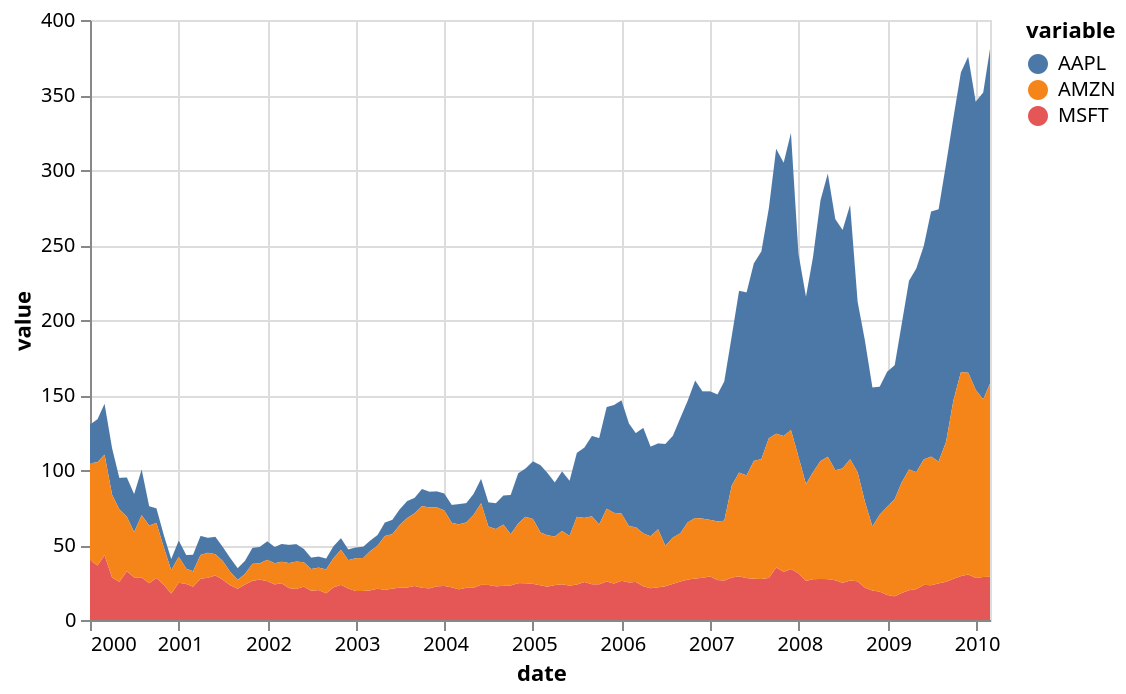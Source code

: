 {"mark": "area", "encoding": {"x": {"field": "date", "type": "temporal"}, "y": {"field": "value", "type": "quantitative", "stack": "zero"}, "color": {"field": "variable", "type": "nominal"}}, "$schema": "https://vega.github.io/schema/vega-lite/v2.json", "width": 450, "height": 300, "selection": {"grid": {"type": "interval", "bind": "scales"}}, "data": {"values": [{"date": "2000-01-01", "variable": "MSFT", "value": 39.81}, {"date": "2000-02-01", "variable": "MSFT", "value": 36.35}, {"date": "2000-03-01", "variable": "MSFT", "value": 43.22}, {"date": "2000-04-01", "variable": "MSFT", "value": 28.37}, {"date": "2000-05-01", "variable": "MSFT", "value": 25.45}, {"date": "2000-06-01", "variable": "MSFT", "value": 32.54}, {"date": "2000-07-01", "variable": "MSFT", "value": 28.4}, {"date": "2000-08-01", "variable": "MSFT", "value": 28.4}, {"date": "2000-09-01", "variable": "MSFT", "value": 24.53}, {"date": "2000-10-01", "variable": "MSFT", "value": 28.02}, {"date": "2000-11-01", "variable": "MSFT", "value": 23.34}, {"date": "2000-12-01", "variable": "MSFT", "value": 17.65}, {"date": "2001-01-01", "variable": "MSFT", "value": 24.84}, {"date": "2001-02-01", "variable": "MSFT", "value": 24.0}, {"date": "2001-03-01", "variable": "MSFT", "value": 22.25}, {"date": "2001-04-01", "variable": "MSFT", "value": 27.56}, {"date": "2001-05-01", "variable": "MSFT", "value": 28.14}, {"date": "2001-06-01", "variable": "MSFT", "value": 29.7}, {"date": "2001-07-01", "variable": "MSFT", "value": 26.93}, {"date": "2001-08-01", "variable": "MSFT", "value": 23.21}, {"date": "2001-09-01", "variable": "MSFT", "value": 20.82}, {"date": "2001-10-01", "variable": "MSFT", "value": 23.65}, {"date": "2001-11-01", "variable": "MSFT", "value": 26.12}, {"date": "2001-12-01", "variable": "MSFT", "value": 26.95}, {"date": "2002-01-01", "variable": "MSFT", "value": 25.92}, {"date": "2002-02-01", "variable": "MSFT", "value": 23.73}, {"date": "2002-03-01", "variable": "MSFT", "value": 24.53}, {"date": "2002-04-01", "variable": "MSFT", "value": 21.26}, {"date": "2002-05-01", "variable": "MSFT", "value": 20.71}, {"date": "2002-06-01", "variable": "MSFT", "value": 22.25}, {"date": "2002-07-01", "variable": "MSFT", "value": 19.52}, {"date": "2002-08-01", "variable": "MSFT", "value": 19.97}, {"date": "2002-09-01", "variable": "MSFT", "value": 17.79}, {"date": "2002-10-01", "variable": "MSFT", "value": 21.75}, {"date": "2002-11-01", "variable": "MSFT", "value": 23.46}, {"date": "2002-12-01", "variable": "MSFT", "value": 21.03}, {"date": "2003-01-01", "variable": "MSFT", "value": 19.31}, {"date": "2003-02-01", "variable": "MSFT", "value": 19.34}, {"date": "2003-03-01", "variable": "MSFT", "value": 19.76}, {"date": "2003-04-01", "variable": "MSFT", "value": 20.87}, {"date": "2003-05-01", "variable": "MSFT", "value": 20.09}, {"date": "2003-06-01", "variable": "MSFT", "value": 20.93}, {"date": "2003-07-01", "variable": "MSFT", "value": 21.56}, {"date": "2003-08-01", "variable": "MSFT", "value": 21.65}, {"date": "2003-09-01", "variable": "MSFT", "value": 22.69}, {"date": "2003-10-01", "variable": "MSFT", "value": 21.45}, {"date": "2003-11-01", "variable": "MSFT", "value": 21.1}, {"date": "2003-12-01", "variable": "MSFT", "value": 22.46}, {"date": "2004-01-01", "variable": "MSFT", "value": 22.69}, {"date": "2004-02-01", "variable": "MSFT", "value": 21.77}, {"date": "2004-03-01", "variable": "MSFT", "value": 20.46}, {"date": "2004-04-01", "variable": "MSFT", "value": 21.45}, {"date": "2004-05-01", "variable": "MSFT", "value": 21.53}, {"date": "2004-06-01", "variable": "MSFT", "value": 23.44}, {"date": "2004-07-01", "variable": "MSFT", "value": 23.38}, {"date": "2004-08-01", "variable": "MSFT", "value": 22.47}, {"date": "2004-09-01", "variable": "MSFT", "value": 22.76}, {"date": "2004-10-01", "variable": "MSFT", "value": 23.02}, {"date": "2004-11-01", "variable": "MSFT", "value": 24.6}, {"date": "2004-12-01", "variable": "MSFT", "value": 24.52}, {"date": "2005-01-01", "variable": "MSFT", "value": 24.11}, {"date": "2005-02-01", "variable": "MSFT", "value": 23.15}, {"date": "2005-03-01", "variable": "MSFT", "value": 22.24}, {"date": "2005-04-01", "variable": "MSFT", "value": 23.28}, {"date": "2005-05-01", "variable": "MSFT", "value": 23.82}, {"date": "2005-06-01", "variable": "MSFT", "value": 22.93}, {"date": "2005-07-01", "variable": "MSFT", "value": 23.64}, {"date": "2005-08-01", "variable": "MSFT", "value": 25.35}, {"date": "2005-09-01", "variable": "MSFT", "value": 23.83}, {"date": "2005-10-01", "variable": "MSFT", "value": 23.8}, {"date": "2005-11-01", "variable": "MSFT", "value": 25.71}, {"date": "2005-12-01", "variable": "MSFT", "value": 24.29}, {"date": "2006-01-01", "variable": "MSFT", "value": 26.14}, {"date": "2006-02-01", "variable": "MSFT", "value": 25.04}, {"date": "2006-03-01", "variable": "MSFT", "value": 25.36}, {"date": "2006-04-01", "variable": "MSFT", "value": 22.5}, {"date": "2006-05-01", "variable": "MSFT", "value": 21.19}, {"date": "2006-06-01", "variable": "MSFT", "value": 21.8}, {"date": "2006-07-01", "variable": "MSFT", "value": 22.51}, {"date": "2006-08-01", "variable": "MSFT", "value": 24.13}, {"date": "2006-09-01", "variable": "MSFT", "value": 25.68}, {"date": "2006-10-01", "variable": "MSFT", "value": 26.96}, {"date": "2006-11-01", "variable": "MSFT", "value": 27.66}, {"date": "2006-12-01", "variable": "MSFT", "value": 28.13}, {"date": "2007-01-01", "variable": "MSFT", "value": 29.07}, {"date": "2007-02-01", "variable": "MSFT", "value": 26.63}, {"date": "2007-03-01", "variable": "MSFT", "value": 26.35}, {"date": "2007-04-01", "variable": "MSFT", "value": 28.3}, {"date": "2007-05-01", "variable": "MSFT", "value": 29.11}, {"date": "2007-06-01", "variable": "MSFT", "value": 27.95}, {"date": "2007-07-01", "variable": "MSFT", "value": 27.5}, {"date": "2007-08-01", "variable": "MSFT", "value": 27.34}, {"date": "2007-09-01", "variable": "MSFT", "value": 28.04}, {"date": "2007-10-01", "variable": "MSFT", "value": 35.03}, {"date": "2007-11-01", "variable": "MSFT", "value": 32.09}, {"date": "2007-12-01", "variable": "MSFT", "value": 34.0}, {"date": "2008-01-01", "variable": "MSFT", "value": 31.13}, {"date": "2008-02-01", "variable": "MSFT", "value": 26.07}, {"date": "2008-03-01", "variable": "MSFT", "value": 27.21}, {"date": "2008-04-01", "variable": "MSFT", "value": 27.34}, {"date": "2008-05-01", "variable": "MSFT", "value": 27.25}, {"date": "2008-06-01", "variable": "MSFT", "value": 26.47}, {"date": "2008-07-01", "variable": "MSFT", "value": 24.75}, {"date": "2008-08-01", "variable": "MSFT", "value": 26.36}, {"date": "2008-09-01", "variable": "MSFT", "value": 25.78}, {"date": "2008-10-01", "variable": "MSFT", "value": 21.57}, {"date": "2008-11-01", "variable": "MSFT", "value": 19.66}, {"date": "2008-12-01", "variable": "MSFT", "value": 18.91}, {"date": "2009-01-01", "variable": "MSFT", "value": 16.63}, {"date": "2009-02-01", "variable": "MSFT", "value": 15.81}, {"date": "2009-03-01", "variable": "MSFT", "value": 17.99}, {"date": "2009-04-01", "variable": "MSFT", "value": 19.84}, {"date": "2009-05-01", "variable": "MSFT", "value": 20.59}, {"date": "2009-06-01", "variable": "MSFT", "value": 23.42}, {"date": "2009-07-01", "variable": "MSFT", "value": 23.18}, {"date": "2009-08-01", "variable": "MSFT", "value": 24.43}, {"date": "2009-09-01", "variable": "MSFT", "value": 25.49}, {"date": "2009-10-01", "variable": "MSFT", "value": 27.48}, {"date": "2009-11-01", "variable": "MSFT", "value": 29.27}, {"date": "2009-12-01", "variable": "MSFT", "value": 30.34}, {"date": "2010-01-01", "variable": "MSFT", "value": 28.05}, {"date": "2010-02-01", "variable": "MSFT", "value": 28.67}, {"date": "2010-03-01", "variable": "MSFT", "value": 28.8}, {"date": "2000-01-01", "variable": "AAPL", "value": 25.94}, {"date": "2000-02-01", "variable": "AAPL", "value": 28.66}, {"date": "2000-03-01", "variable": "AAPL", "value": 33.95}, {"date": "2000-04-01", "variable": "AAPL", "value": 31.01}, {"date": "2000-05-01", "variable": "AAPL", "value": 21.0}, {"date": "2000-06-01", "variable": "AAPL", "value": 26.19}, {"date": "2000-07-01", "variable": "AAPL", "value": 25.41}, {"date": "2000-08-01", "variable": "AAPL", "value": 30.47}, {"date": "2000-09-01", "variable": "AAPL", "value": 12.88}, {"date": "2000-10-01", "variable": "AAPL", "value": 9.78}, {"date": "2000-11-01", "variable": "AAPL", "value": 8.25}, {"date": "2000-12-01", "variable": "AAPL", "value": 7.44}, {"date": "2001-01-01", "variable": "AAPL", "value": 10.81}, {"date": "2001-02-01", "variable": "AAPL", "value": 9.12}, {"date": "2001-03-01", "variable": "AAPL", "value": 11.03}, {"date": "2001-04-01", "variable": "AAPL", "value": 12.74}, {"date": "2001-05-01", "variable": "AAPL", "value": 9.98}, {"date": "2001-06-01", "variable": "AAPL", "value": 11.62}, {"date": "2001-07-01", "variable": "AAPL", "value": 9.4}, {"date": "2001-08-01", "variable": "AAPL", "value": 9.27}, {"date": "2001-09-01", "variable": "AAPL", "value": 7.76}, {"date": "2001-10-01", "variable": "AAPL", "value": 8.78}, {"date": "2001-11-01", "variable": "AAPL", "value": 10.65}, {"date": "2001-12-01", "variable": "AAPL", "value": 10.95}, {"date": "2002-01-01", "variable": "AAPL", "value": 12.36}, {"date": "2002-02-01", "variable": "AAPL", "value": 10.85}, {"date": "2002-03-01", "variable": "AAPL", "value": 11.84}, {"date": "2002-04-01", "variable": "AAPL", "value": 12.14}, {"date": "2002-05-01", "variable": "AAPL", "value": 11.65}, {"date": "2002-06-01", "variable": "AAPL", "value": 8.86}, {"date": "2002-07-01", "variable": "AAPL", "value": 7.63}, {"date": "2002-08-01", "variable": "AAPL", "value": 7.38}, {"date": "2002-09-01", "variable": "AAPL", "value": 7.25}, {"date": "2002-10-01", "variable": "AAPL", "value": 8.03}, {"date": "2002-11-01", "variable": "AAPL", "value": 7.75}, {"date": "2002-12-01", "variable": "AAPL", "value": 7.16}, {"date": "2003-01-01", "variable": "AAPL", "value": 7.18}, {"date": "2003-02-01", "variable": "AAPL", "value": 7.51}, {"date": "2003-03-01", "variable": "AAPL", "value": 7.07}, {"date": "2003-04-01", "variable": "AAPL", "value": 7.11}, {"date": "2003-05-01", "variable": "AAPL", "value": 8.98}, {"date": "2003-06-01", "variable": "AAPL", "value": 9.53}, {"date": "2003-07-01", "variable": "AAPL", "value": 10.54}, {"date": "2003-08-01", "variable": "AAPL", "value": 11.31}, {"date": "2003-09-01", "variable": "AAPL", "value": 10.36}, {"date": "2003-10-01", "variable": "AAPL", "value": 11.44}, {"date": "2003-11-01", "variable": "AAPL", "value": 10.45}, {"date": "2003-12-01", "variable": "AAPL", "value": 10.69}, {"date": "2004-01-01", "variable": "AAPL", "value": 11.28}, {"date": "2004-02-01", "variable": "AAPL", "value": 11.96}, {"date": "2004-03-01", "variable": "AAPL", "value": 13.52}, {"date": "2004-04-01", "variable": "AAPL", "value": 12.89}, {"date": "2004-05-01", "variable": "AAPL", "value": 14.03}, {"date": "2004-06-01", "variable": "AAPL", "value": 16.27}, {"date": "2004-07-01", "variable": "AAPL", "value": 16.17}, {"date": "2004-08-01", "variable": "AAPL", "value": 17.25}, {"date": "2004-09-01", "variable": "AAPL", "value": 19.38}, {"date": "2004-10-01", "variable": "AAPL", "value": 26.2}, {"date": "2004-11-01", "variable": "AAPL", "value": 33.53}, {"date": "2004-12-01", "variable": "AAPL", "value": 32.2}, {"date": "2005-01-01", "variable": "AAPL", "value": 38.45}, {"date": "2005-02-01", "variable": "AAPL", "value": 44.86}, {"date": "2005-03-01", "variable": "AAPL", "value": 41.67}, {"date": "2005-04-01", "variable": "AAPL", "value": 36.06}, {"date": "2005-05-01", "variable": "AAPL", "value": 39.76}, {"date": "2005-06-01", "variable": "AAPL", "value": 36.81}, {"date": "2005-07-01", "variable": "AAPL", "value": 42.65}, {"date": "2005-08-01", "variable": "AAPL", "value": 46.89}, {"date": "2005-09-01", "variable": "AAPL", "value": 53.61}, {"date": "2005-10-01", "variable": "AAPL", "value": 57.59}, {"date": "2005-11-01", "variable": "AAPL", "value": 67.82}, {"date": "2005-12-01", "variable": "AAPL", "value": 71.89}, {"date": "2006-01-01", "variable": "AAPL", "value": 75.51}, {"date": "2006-02-01", "variable": "AAPL", "value": 68.49}, {"date": "2006-03-01", "variable": "AAPL", "value": 62.72}, {"date": "2006-04-01", "variable": "AAPL", "value": 70.39}, {"date": "2006-05-01", "variable": "AAPL", "value": 59.77}, {"date": "2006-06-01", "variable": "AAPL", "value": 57.27}, {"date": "2006-07-01", "variable": "AAPL", "value": 67.96}, {"date": "2006-08-01", "variable": "AAPL", "value": 67.85}, {"date": "2006-09-01", "variable": "AAPL", "value": 76.98}, {"date": "2006-10-01", "variable": "AAPL", "value": 81.08}, {"date": "2006-11-01", "variable": "AAPL", "value": 91.66}, {"date": "2006-12-01", "variable": "AAPL", "value": 84.84}, {"date": "2007-01-01", "variable": "AAPL", "value": 85.73}, {"date": "2007-02-01", "variable": "AAPL", "value": 84.61}, {"date": "2007-03-01", "variable": "AAPL", "value": 92.91}, {"date": "2007-04-01", "variable": "AAPL", "value": 99.8}, {"date": "2007-05-01", "variable": "AAPL", "value": 121.19}, {"date": "2007-06-01", "variable": "AAPL", "value": 122.04}, {"date": "2007-07-01", "variable": "AAPL", "value": 131.76}, {"date": "2007-08-01", "variable": "AAPL", "value": 138.48}, {"date": "2007-09-01", "variable": "AAPL", "value": 153.47}, {"date": "2007-10-01", "variable": "AAPL", "value": 189.95}, {"date": "2007-11-01", "variable": "AAPL", "value": 182.22}, {"date": "2007-12-01", "variable": "AAPL", "value": 198.08}, {"date": "2008-01-01", "variable": "AAPL", "value": 135.36}, {"date": "2008-02-01", "variable": "AAPL", "value": 125.02}, {"date": "2008-03-01", "variable": "AAPL", "value": 143.5}, {"date": "2008-04-01", "variable": "AAPL", "value": 173.95}, {"date": "2008-05-01", "variable": "AAPL", "value": 188.75}, {"date": "2008-06-01", "variable": "AAPL", "value": 167.44}, {"date": "2008-07-01", "variable": "AAPL", "value": 158.95}, {"date": "2008-08-01", "variable": "AAPL", "value": 169.53}, {"date": "2008-09-01", "variable": "AAPL", "value": 113.66}, {"date": "2008-10-01", "variable": "AAPL", "value": 107.59}, {"date": "2008-11-01", "variable": "AAPL", "value": 92.67}, {"date": "2008-12-01", "variable": "AAPL", "value": 85.35}, {"date": "2009-01-01", "variable": "AAPL", "value": 90.13}, {"date": "2009-02-01", "variable": "AAPL", "value": 89.31}, {"date": "2009-03-01", "variable": "AAPL", "value": 105.12}, {"date": "2009-04-01", "variable": "AAPL", "value": 125.83}, {"date": "2009-05-01", "variable": "AAPL", "value": 135.81}, {"date": "2009-06-01", "variable": "AAPL", "value": 142.43}, {"date": "2009-07-01", "variable": "AAPL", "value": 163.39}, {"date": "2009-08-01", "variable": "AAPL", "value": 168.21}, {"date": "2009-09-01", "variable": "AAPL", "value": 185.35}, {"date": "2009-10-01", "variable": "AAPL", "value": 188.5}, {"date": "2009-11-01", "variable": "AAPL", "value": 199.91}, {"date": "2009-12-01", "variable": "AAPL", "value": 210.73}, {"date": "2010-01-01", "variable": "AAPL", "value": 192.06}, {"date": "2010-02-01", "variable": "AAPL", "value": 204.62}, {"date": "2010-03-01", "variable": "AAPL", "value": 223.02}, {"date": "2000-01-01", "variable": "AMZN", "value": 64.56}, {"date": "2000-02-01", "variable": "AMZN", "value": 68.87}, {"date": "2000-03-01", "variable": "AMZN", "value": 67.0}, {"date": "2000-04-01", "variable": "AMZN", "value": 55.19}, {"date": "2000-05-01", "variable": "AMZN", "value": 48.31}, {"date": "2000-06-01", "variable": "AMZN", "value": 36.31}, {"date": "2000-07-01", "variable": "AMZN", "value": 30.12}, {"date": "2000-08-01", "variable": "AMZN", "value": 41.5}, {"date": "2000-09-01", "variable": "AMZN", "value": 38.44}, {"date": "2000-10-01", "variable": "AMZN", "value": 36.62}, {"date": "2000-11-01", "variable": "AMZN", "value": 24.69}, {"date": "2000-12-01", "variable": "AMZN", "value": 15.56}, {"date": "2001-01-01", "variable": "AMZN", "value": 17.31}, {"date": "2001-02-01", "variable": "AMZN", "value": 10.19}, {"date": "2001-03-01", "variable": "AMZN", "value": 10.23}, {"date": "2001-04-01", "variable": "AMZN", "value": 15.78}, {"date": "2001-05-01", "variable": "AMZN", "value": 16.69}, {"date": "2001-06-01", "variable": "AMZN", "value": 14.15}, {"date": "2001-07-01", "variable": "AMZN", "value": 12.49}, {"date": "2001-08-01", "variable": "AMZN", "value": 8.94}, {"date": "2001-09-01", "variable": "AMZN", "value": 5.97}, {"date": "2001-10-01", "variable": "AMZN", "value": 6.98}, {"date": "2001-11-01", "variable": "AMZN", "value": 11.32}, {"date": "2001-12-01", "variable": "AMZN", "value": 10.82}, {"date": "2002-01-01", "variable": "AMZN", "value": 14.19}, {"date": "2002-02-01", "variable": "AMZN", "value": 14.1}, {"date": "2002-03-01", "variable": "AMZN", "value": 14.3}, {"date": "2002-04-01", "variable": "AMZN", "value": 16.69}, {"date": "2002-05-01", "variable": "AMZN", "value": 18.23}, {"date": "2002-06-01", "variable": "AMZN", "value": 16.25}, {"date": "2002-07-01", "variable": "AMZN", "value": 14.45}, {"date": "2002-08-01", "variable": "AMZN", "value": 14.94}, {"date": "2002-09-01", "variable": "AMZN", "value": 15.93}, {"date": "2002-10-01", "variable": "AMZN", "value": 19.36}, {"date": "2002-11-01", "variable": "AMZN", "value": 23.35}, {"date": "2002-12-01", "variable": "AMZN", "value": 18.89}, {"date": "2003-01-01", "variable": "AMZN", "value": 21.85}, {"date": "2003-02-01", "variable": "AMZN", "value": 22.01}, {"date": "2003-03-01", "variable": "AMZN", "value": 26.03}, {"date": "2003-04-01", "variable": "AMZN", "value": 28.69}, {"date": "2003-05-01", "variable": "AMZN", "value": 35.89}, {"date": "2003-06-01", "variable": "AMZN", "value": 36.32}, {"date": "2003-07-01", "variable": "AMZN", "value": 41.64}, {"date": "2003-08-01", "variable": "AMZN", "value": 46.32}, {"date": "2003-09-01", "variable": "AMZN", "value": 48.43}, {"date": "2003-10-01", "variable": "AMZN", "value": 54.43}, {"date": "2003-11-01", "variable": "AMZN", "value": 53.97}, {"date": "2003-12-01", "variable": "AMZN", "value": 52.62}, {"date": "2004-01-01", "variable": "AMZN", "value": 50.4}, {"date": "2004-02-01", "variable": "AMZN", "value": 43.01}, {"date": "2004-03-01", "variable": "AMZN", "value": 43.28}, {"date": "2004-04-01", "variable": "AMZN", "value": 43.6}, {"date": "2004-05-01", "variable": "AMZN", "value": 48.5}, {"date": "2004-06-01", "variable": "AMZN", "value": 54.4}, {"date": "2004-07-01", "variable": "AMZN", "value": 38.92}, {"date": "2004-08-01", "variable": "AMZN", "value": 38.14}, {"date": "2004-09-01", "variable": "AMZN", "value": 40.86}, {"date": "2004-10-01", "variable": "AMZN", "value": 34.13}, {"date": "2004-11-01", "variable": "AMZN", "value": 39.68}, {"date": "2004-12-01", "variable": "AMZN", "value": 44.29}, {"date": "2005-01-01", "variable": "AMZN", "value": 43.22}, {"date": "2005-02-01", "variable": "AMZN", "value": 35.18}, {"date": "2005-03-01", "variable": "AMZN", "value": 34.27}, {"date": "2005-04-01", "variable": "AMZN", "value": 32.36}, {"date": "2005-05-01", "variable": "AMZN", "value": 35.51}, {"date": "2005-06-01", "variable": "AMZN", "value": 33.09}, {"date": "2005-07-01", "variable": "AMZN", "value": 45.15}, {"date": "2005-08-01", "variable": "AMZN", "value": 42.7}, {"date": "2005-09-01", "variable": "AMZN", "value": 45.3}, {"date": "2005-10-01", "variable": "AMZN", "value": 39.86}, {"date": "2005-11-01", "variable": "AMZN", "value": 48.46}, {"date": "2005-12-01", "variable": "AMZN", "value": 47.15}, {"date": "2006-01-01", "variable": "AMZN", "value": 44.82}, {"date": "2006-02-01", "variable": "AMZN", "value": 37.44}, {"date": "2006-03-01", "variable": "AMZN", "value": 36.53}, {"date": "2006-04-01", "variable": "AMZN", "value": 35.21}, {"date": "2006-05-01", "variable": "AMZN", "value": 34.61}, {"date": "2006-06-01", "variable": "AMZN", "value": 38.68}, {"date": "2006-07-01", "variable": "AMZN", "value": 26.89}, {"date": "2006-08-01", "variable": "AMZN", "value": 30.83}, {"date": "2006-09-01", "variable": "AMZN", "value": 32.12}, {"date": "2006-10-01", "variable": "AMZN", "value": 38.09}, {"date": "2006-11-01", "variable": "AMZN", "value": 40.34}, {"date": "2006-12-01", "variable": "AMZN", "value": 39.46}, {"date": "2007-01-01", "variable": "AMZN", "value": 37.67}, {"date": "2007-02-01", "variable": "AMZN", "value": 39.14}, {"date": "2007-03-01", "variable": "AMZN", "value": 39.79}, {"date": "2007-04-01", "variable": "AMZN", "value": 61.33}, {"date": "2007-05-01", "variable": "AMZN", "value": 69.14}, {"date": "2007-06-01", "variable": "AMZN", "value": 68.41}, {"date": "2007-07-01", "variable": "AMZN", "value": 78.54}, {"date": "2007-08-01", "variable": "AMZN", "value": 79.91}, {"date": "2007-09-01", "variable": "AMZN", "value": 93.15}, {"date": "2007-10-01", "variable": "AMZN", "value": 89.15}, {"date": "2007-11-01", "variable": "AMZN", "value": 90.56}, {"date": "2007-12-01", "variable": "AMZN", "value": 92.64}, {"date": "2008-01-01", "variable": "AMZN", "value": 77.7}, {"date": "2008-02-01", "variable": "AMZN", "value": 64.47}, {"date": "2008-03-01", "variable": "AMZN", "value": 71.3}, {"date": "2008-04-01", "variable": "AMZN", "value": 78.63}, {"date": "2008-05-01", "variable": "AMZN", "value": 81.62}, {"date": "2008-06-01", "variable": "AMZN", "value": 73.33}, {"date": "2008-07-01", "variable": "AMZN", "value": 76.34}, {"date": "2008-08-01", "variable": "AMZN", "value": 80.81}, {"date": "2008-09-01", "variable": "AMZN", "value": 72.76}, {"date": "2008-10-01", "variable": "AMZN", "value": 57.24}, {"date": "2008-11-01", "variable": "AMZN", "value": 42.7}, {"date": "2008-12-01", "variable": "AMZN", "value": 51.28}, {"date": "2009-01-01", "variable": "AMZN", "value": 58.82}, {"date": "2009-02-01", "variable": "AMZN", "value": 64.79}, {"date": "2009-03-01", "variable": "AMZN", "value": 73.44}, {"date": "2009-04-01", "variable": "AMZN", "value": 80.52}, {"date": "2009-05-01", "variable": "AMZN", "value": 77.99}, {"date": "2009-06-01", "variable": "AMZN", "value": 83.66}, {"date": "2009-07-01", "variable": "AMZN", "value": 85.76}, {"date": "2009-08-01", "variable": "AMZN", "value": 81.19}, {"date": "2009-09-01", "variable": "AMZN", "value": 93.36}, {"date": "2009-10-01", "variable": "AMZN", "value": 118.81}, {"date": "2009-11-01", "variable": "AMZN", "value": 135.91}, {"date": "2009-12-01", "variable": "AMZN", "value": 134.52}, {"date": "2010-01-01", "variable": "AMZN", "value": 125.41}, {"date": "2010-02-01", "variable": "AMZN", "value": 118.4}, {"date": "2010-03-01", "variable": "AMZN", "value": 128.82}]}}